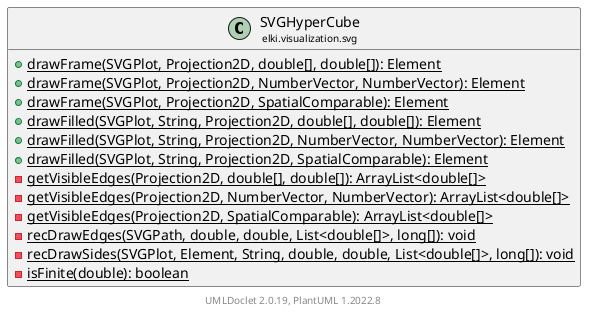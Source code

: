 @startuml
    remove .*\.(Instance|Par|Parameterizer|Factory)$
    set namespaceSeparator none
    hide empty fields
    hide empty methods

    class "<size:14>SVGHyperCube\n<size:10>elki.visualization.svg" as elki.visualization.svg.SVGHyperCube [[SVGHyperCube.html]] {
        {static} +drawFrame(SVGPlot, Projection2D, double[], double[]): Element
        {static} +drawFrame(SVGPlot, Projection2D, NumberVector, NumberVector): Element
        {static} +drawFrame(SVGPlot, Projection2D, SpatialComparable): Element
        {static} +drawFilled(SVGPlot, String, Projection2D, double[], double[]): Element
        {static} +drawFilled(SVGPlot, String, Projection2D, NumberVector, NumberVector): Element
        {static} +drawFilled(SVGPlot, String, Projection2D, SpatialComparable): Element
        {static} -getVisibleEdges(Projection2D, double[], double[]): ArrayList<double[]>
        {static} -getVisibleEdges(Projection2D, NumberVector, NumberVector): ArrayList<double[]>
        {static} -getVisibleEdges(Projection2D, SpatialComparable): ArrayList<double[]>
        {static} -recDrawEdges(SVGPath, double, double, List<double[]>, long[]): void
        {static} -recDrawSides(SVGPlot, Element, String, double, double, List<double[]>, long[]): void
        {static} -isFinite(double): boolean
    }

    center footer UMLDoclet 2.0.19, PlantUML 1.2022.8
@enduml
